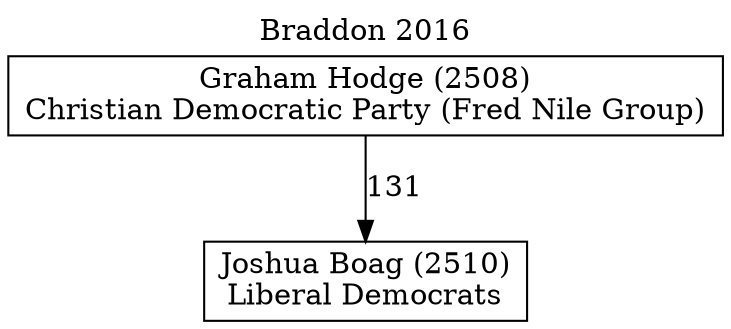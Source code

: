 // House preference flow
digraph "Joshua Boag (2510)_Braddon_2016" {
	graph [label="Braddon 2016" labelloc=t mclimit=10]
	node [shape=box]
	"Joshua Boag (2510)" [label="Joshua Boag (2510)
Liberal Democrats"]
	"Graham Hodge (2508)" [label="Graham Hodge (2508)
Christian Democratic Party (Fred Nile Group)"]
	"Graham Hodge (2508)" -> "Joshua Boag (2510)" [label=131]
}
